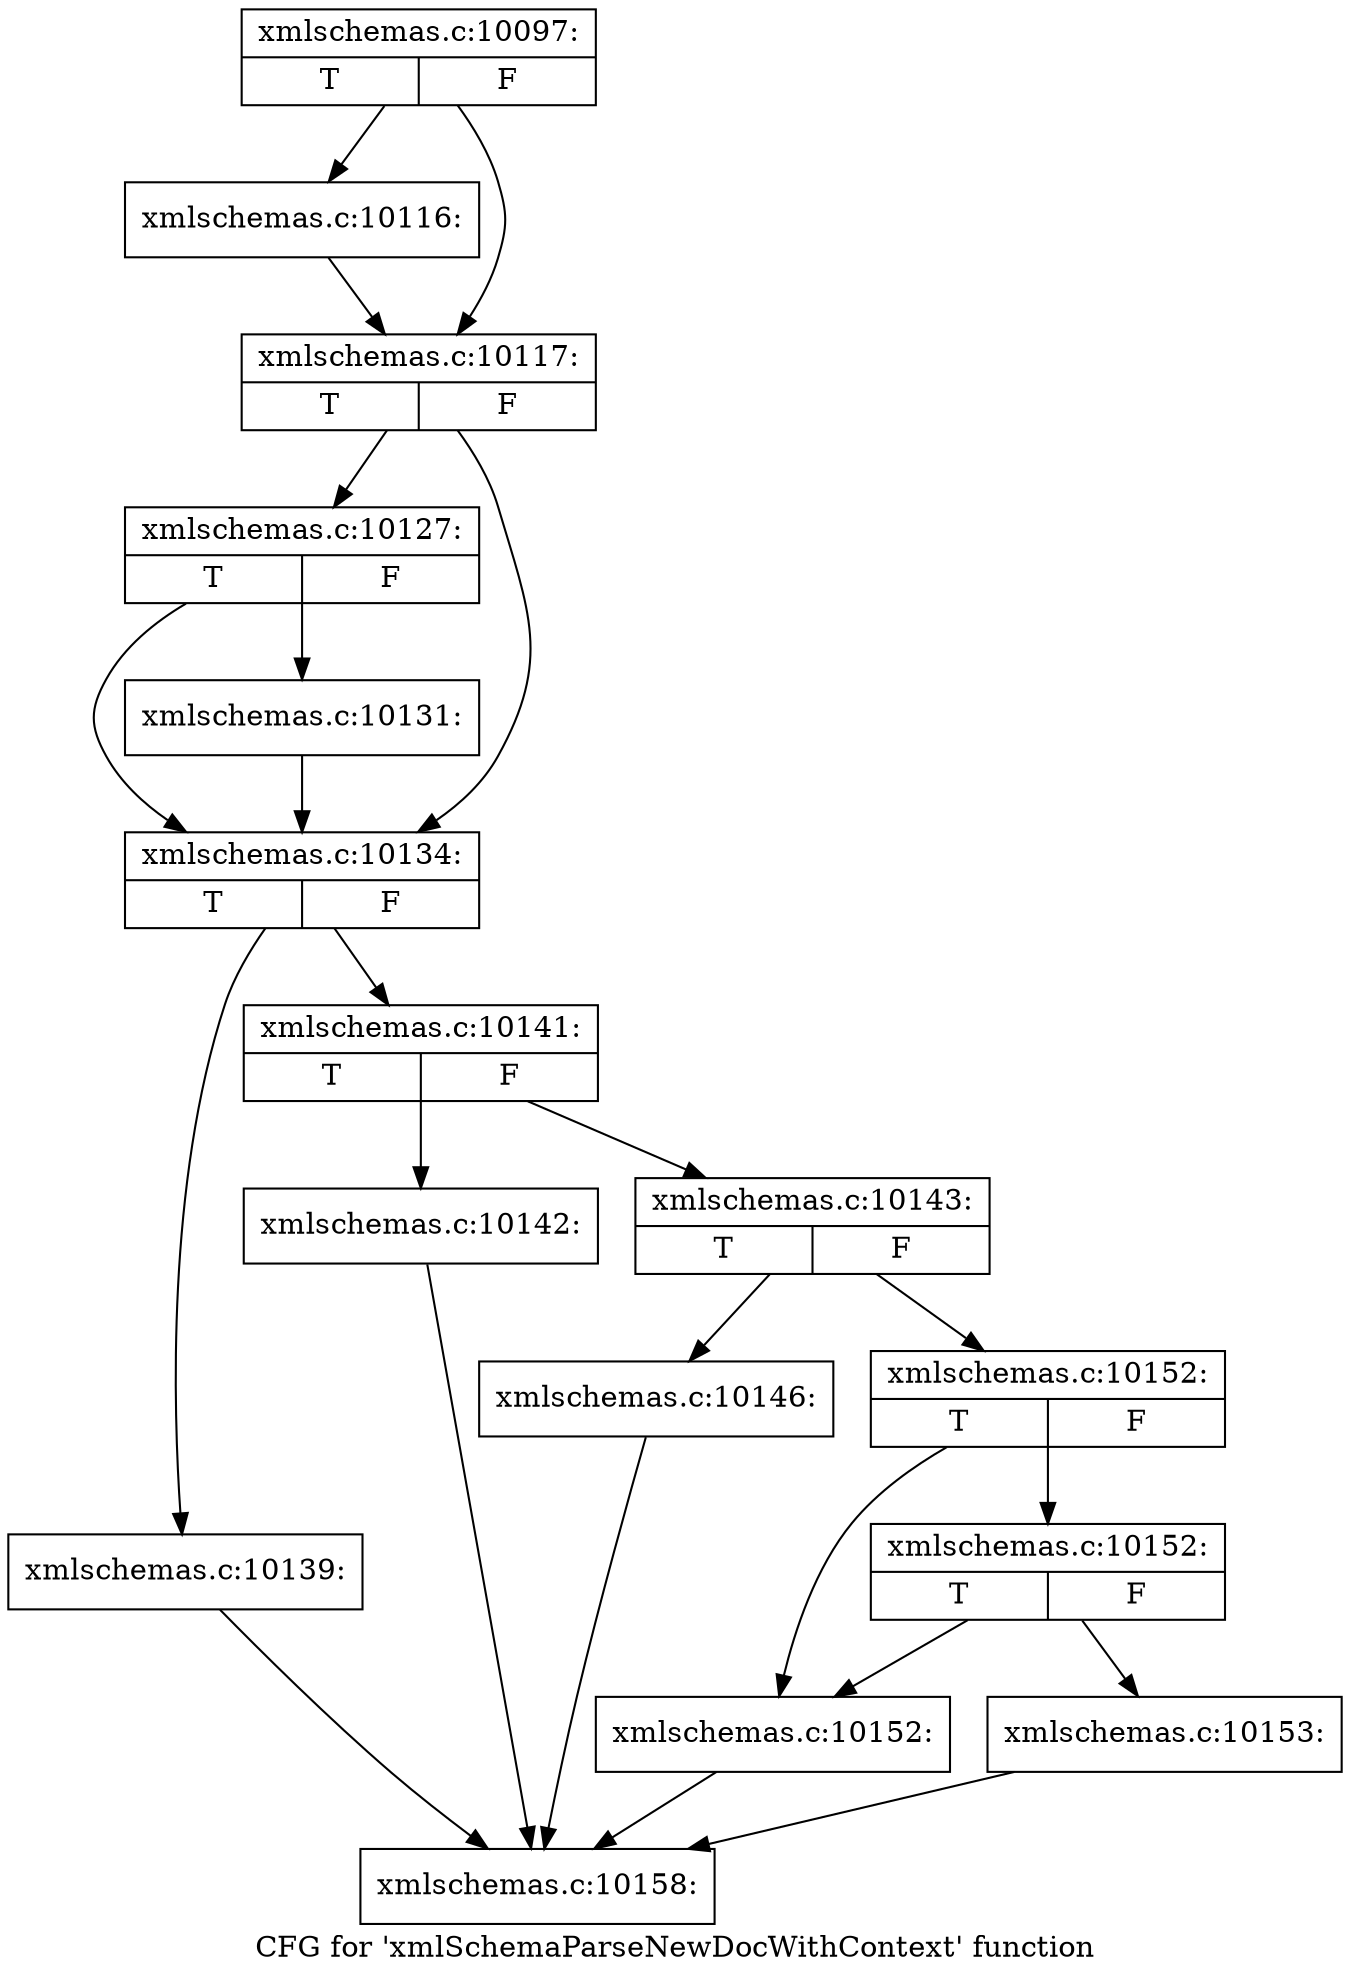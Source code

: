 digraph "CFG for 'xmlSchemaParseNewDocWithContext' function" {
	label="CFG for 'xmlSchemaParseNewDocWithContext' function";

	Node0x4822670 [shape=record,label="{xmlschemas.c:10097:|{<s0>T|<s1>F}}"];
	Node0x4822670 -> Node0x4c6b600;
	Node0x4822670 -> Node0x4c6b650;
	Node0x4c6b600 [shape=record,label="{xmlschemas.c:10116:}"];
	Node0x4c6b600 -> Node0x4c6b650;
	Node0x4c6b650 [shape=record,label="{xmlschemas.c:10117:|{<s0>T|<s1>F}}"];
	Node0x4c6b650 -> Node0x4c6d0d0;
	Node0x4c6b650 -> Node0x4c6c280;
	Node0x4c6d0d0 [shape=record,label="{xmlschemas.c:10127:|{<s0>T|<s1>F}}"];
	Node0x4c6d0d0 -> Node0x45852c0;
	Node0x4c6d0d0 -> Node0x4c6c280;
	Node0x45852c0 [shape=record,label="{xmlschemas.c:10131:}"];
	Node0x45852c0 -> Node0x4c6c280;
	Node0x4c6c280 [shape=record,label="{xmlschemas.c:10134:|{<s0>T|<s1>F}}"];
	Node0x4c6c280 -> Node0x4c6eb70;
	Node0x4c6c280 -> Node0x4c6ebc0;
	Node0x4c6eb70 [shape=record,label="{xmlschemas.c:10139:}"];
	Node0x4c6eb70 -> Node0x4c6ecf0;
	Node0x4c6ebc0 [shape=record,label="{xmlschemas.c:10141:|{<s0>T|<s1>F}}"];
	Node0x4c6ebc0 -> Node0x4c6bdf0;
	Node0x4c6ebc0 -> Node0x4c6bb60;
	Node0x4c6bdf0 [shape=record,label="{xmlschemas.c:10142:}"];
	Node0x4c6bdf0 -> Node0x4c6ecf0;
	Node0x4c6bb60 [shape=record,label="{xmlschemas.c:10143:|{<s0>T|<s1>F}}"];
	Node0x4c6bb60 -> Node0x45853d0;
	Node0x4c6bb60 -> Node0x4c6e730;
	Node0x45853d0 [shape=record,label="{xmlschemas.c:10146:}"];
	Node0x45853d0 -> Node0x4c6ecf0;
	Node0x4c6e730 [shape=record,label="{xmlschemas.c:10152:|{<s0>T|<s1>F}}"];
	Node0x4c6e730 -> Node0x4c70840;
	Node0x4c6e730 -> Node0x4c707f0;
	Node0x4c70840 [shape=record,label="{xmlschemas.c:10152:|{<s0>T|<s1>F}}"];
	Node0x4c70840 -> Node0x4c70010;
	Node0x4c70840 -> Node0x4c707f0;
	Node0x4c70010 [shape=record,label="{xmlschemas.c:10153:}"];
	Node0x4c70010 -> Node0x4c6ecf0;
	Node0x4c707f0 [shape=record,label="{xmlschemas.c:10152:}"];
	Node0x4c707f0 -> Node0x4c6ecf0;
	Node0x4c6ecf0 [shape=record,label="{xmlschemas.c:10158:}"];
}
